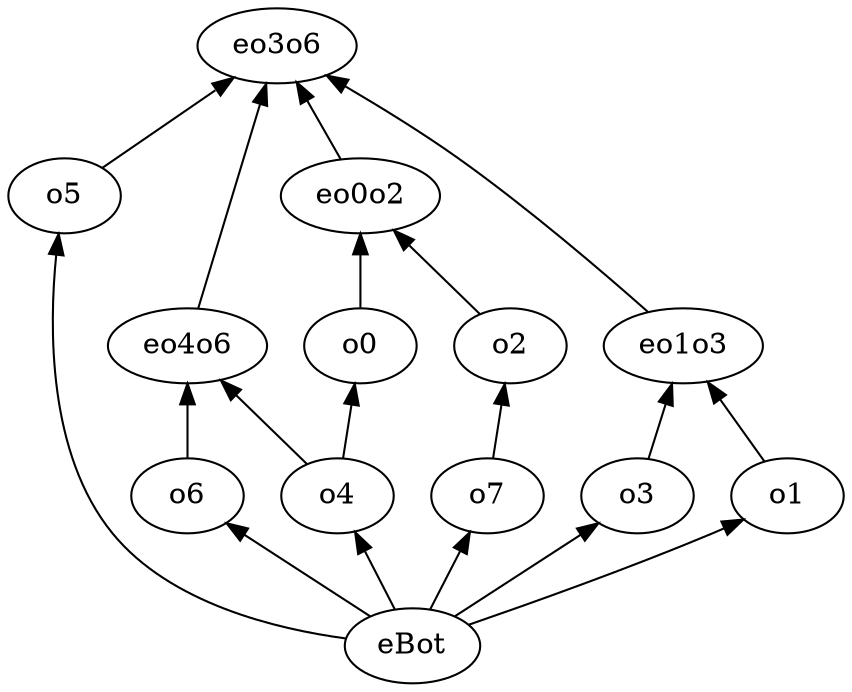 strict digraph "bandelt2000-table01_s" {
	rankdir=BT
	o6
	eo4o6
	eBot
	o3
	o5
	eo3o6
	o1
	o0
	o2
	o7
	eo1o3
	eo0o2
	o4
	eBot -> o6
	o6 -> eo4o6
	o4 -> eo4o6
	eBot -> o3
	eBot -> o5
	eo4o6 -> eo3o6
	o5 -> eo3o6
	eo1o3 -> eo3o6
	eo0o2 -> eo3o6
	eBot -> o1
	o4 -> o0
	o7 -> o2
	eBot -> o7
	o3 -> eo1o3
	o1 -> eo1o3
	o0 -> eo0o2
	o2 -> eo0o2
	eBot -> o4
}
